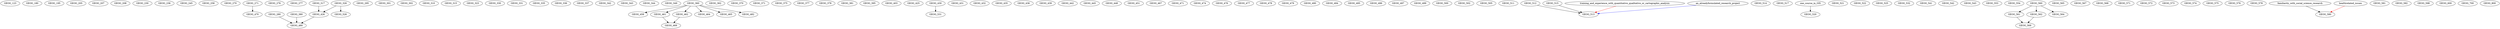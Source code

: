 digraph G {
    GEOG_123;
    GEOG_180;
    GEOG_195;
    GEOG_205;
    GEOG_207;
    GEOG_208;
    GEOG_230;
    GEOG_236;
    GEOG_245;
    GEOG_258;
    GEOG_270;
    GEOG_271;
    GEOG_276;
    GEOG_277;
    GEOG_280;
    GEOG_295;
    GEOG_301;
    GEOG_302;
    GEOG_310;
    GEOG_315;
    GEOG_317;
    GEOG_323;
    GEOG_326;
    GEOG_330;
    GEOG_331;
    GEOG_335;
    GEOG_336;
    GEOG_337;
    GEOG_342;
    GEOG_343;
    GEOG_344;
    GEOG_349;
    GEOG_360;
    GEOG_362;
    GEOG_370;
    GEOG_371;
    GEOG_375;
    GEOG_377;
    GEOG_378;
    GEOG_380;
    GEOG_381;
    GEOG_395;
    GEOG_403;
    GEOG_425;
    edge [color=black];
    GEOG_317 -> GEOG_426;
    GEOG_326 -> GEOG_426;
    GEOG_430;
    GEOG_431;
    GEOG_432;
    GEOG_435;
    GEOG_436;
    GEOG_439;
    GEOG_442;
    GEOG_445;
    GEOG_448;
    GEOG_451;
    edge [color=black];
    GEOG_360 -> GEOG_458;
    edge [color=black];
    GEOG_360 -> GEOG_461;
    edge [color=black];
    GEOG_360 -> GEOG_462;
    edge [color=black];
    GEOG_360 -> GEOG_464;
    edge [color=black];
    GEOG_360 -> GEOG_465;
    GEOG_467;
    edge [color=black];
    GEOG_461 -> GEOG_469;
    GEOG_462 -> GEOG_469;
    edge [color=black];
    GEOG_271 -> GEOG_470;
    GEOG_471;
    GEOG_474;
    GEOG_476;
    GEOG_477;
    GEOG_478;
    GEOG_479;
    edge [color=black];
    GEOG_280 -> GEOG_480;
    GEOG_380 -> GEOG_480;
    GEOG_426 -> GEOG_480;
    edge [color=black];
    GEOG_360 -> GEOG_482;
    GEOG_490;
    GEOG_494;
    GEOG_495;
    GEOG_496;
    GEOG_497;
    GEOG_499;
    GEOG_500;
    GEOG_502;
    GEOG_505;
    GEOG_511;
    edge [color=black];
    GEOG_512 -> GEOG_513;
    GEOG_515 -> GEOG_513;
    edge [color=red];
    training_and_experience_with_quantitative_qualitative_or_cartographic_analysis -> GEOG_513;
    edge [color=blue];
    an_alreadyformulated_research_project -> GEOG_513;
    GEOG_514;
    GEOG_517;
    edge [color=black];
    one_course_in_GIS -> GEOG_520;
    GEOG_521;
    GEOG_522;
    GEOG_525;
    edge [color=black];
    GEOG_326 -> GEOG_526;
    edge [color=black];
    GEOG_430 -> GEOG_531;
    GEOG_532;
    GEOG_541;
    GEOG_542;
    GEOG_543;
    GEOG_553;
    GEOG_554;
    GEOG_560;
    edge [color=black];
    GEOG_560 -> GEOG_561;
    edge [color=black];
    GEOG_560 -> GEOG_562;
    edge [color=black];
    GEOG_560 -> GEOG_564;
    GEOG_565;
    GEOG_567;
    GEOG_568;
    edge [color=black];
    GEOG_561 -> GEOG_569;
    GEOG_562 -> GEOG_569;
    GEOG_571;
    GEOG_572;
    GEOG_573;
    GEOG_574;
    GEOG_575;
    GEOG_576;
    GEOG_578;
    edge [color=black];
    familiarity_with_social_science_research -> GEOG_580;
    edge [color=red];
    healthrelated_issues -> GEOG_580;
    GEOG_581;
    GEOG_582;
    GEOG_598;
    GEOG_600;
    GEOG_700;
    GEOG_800;
}
